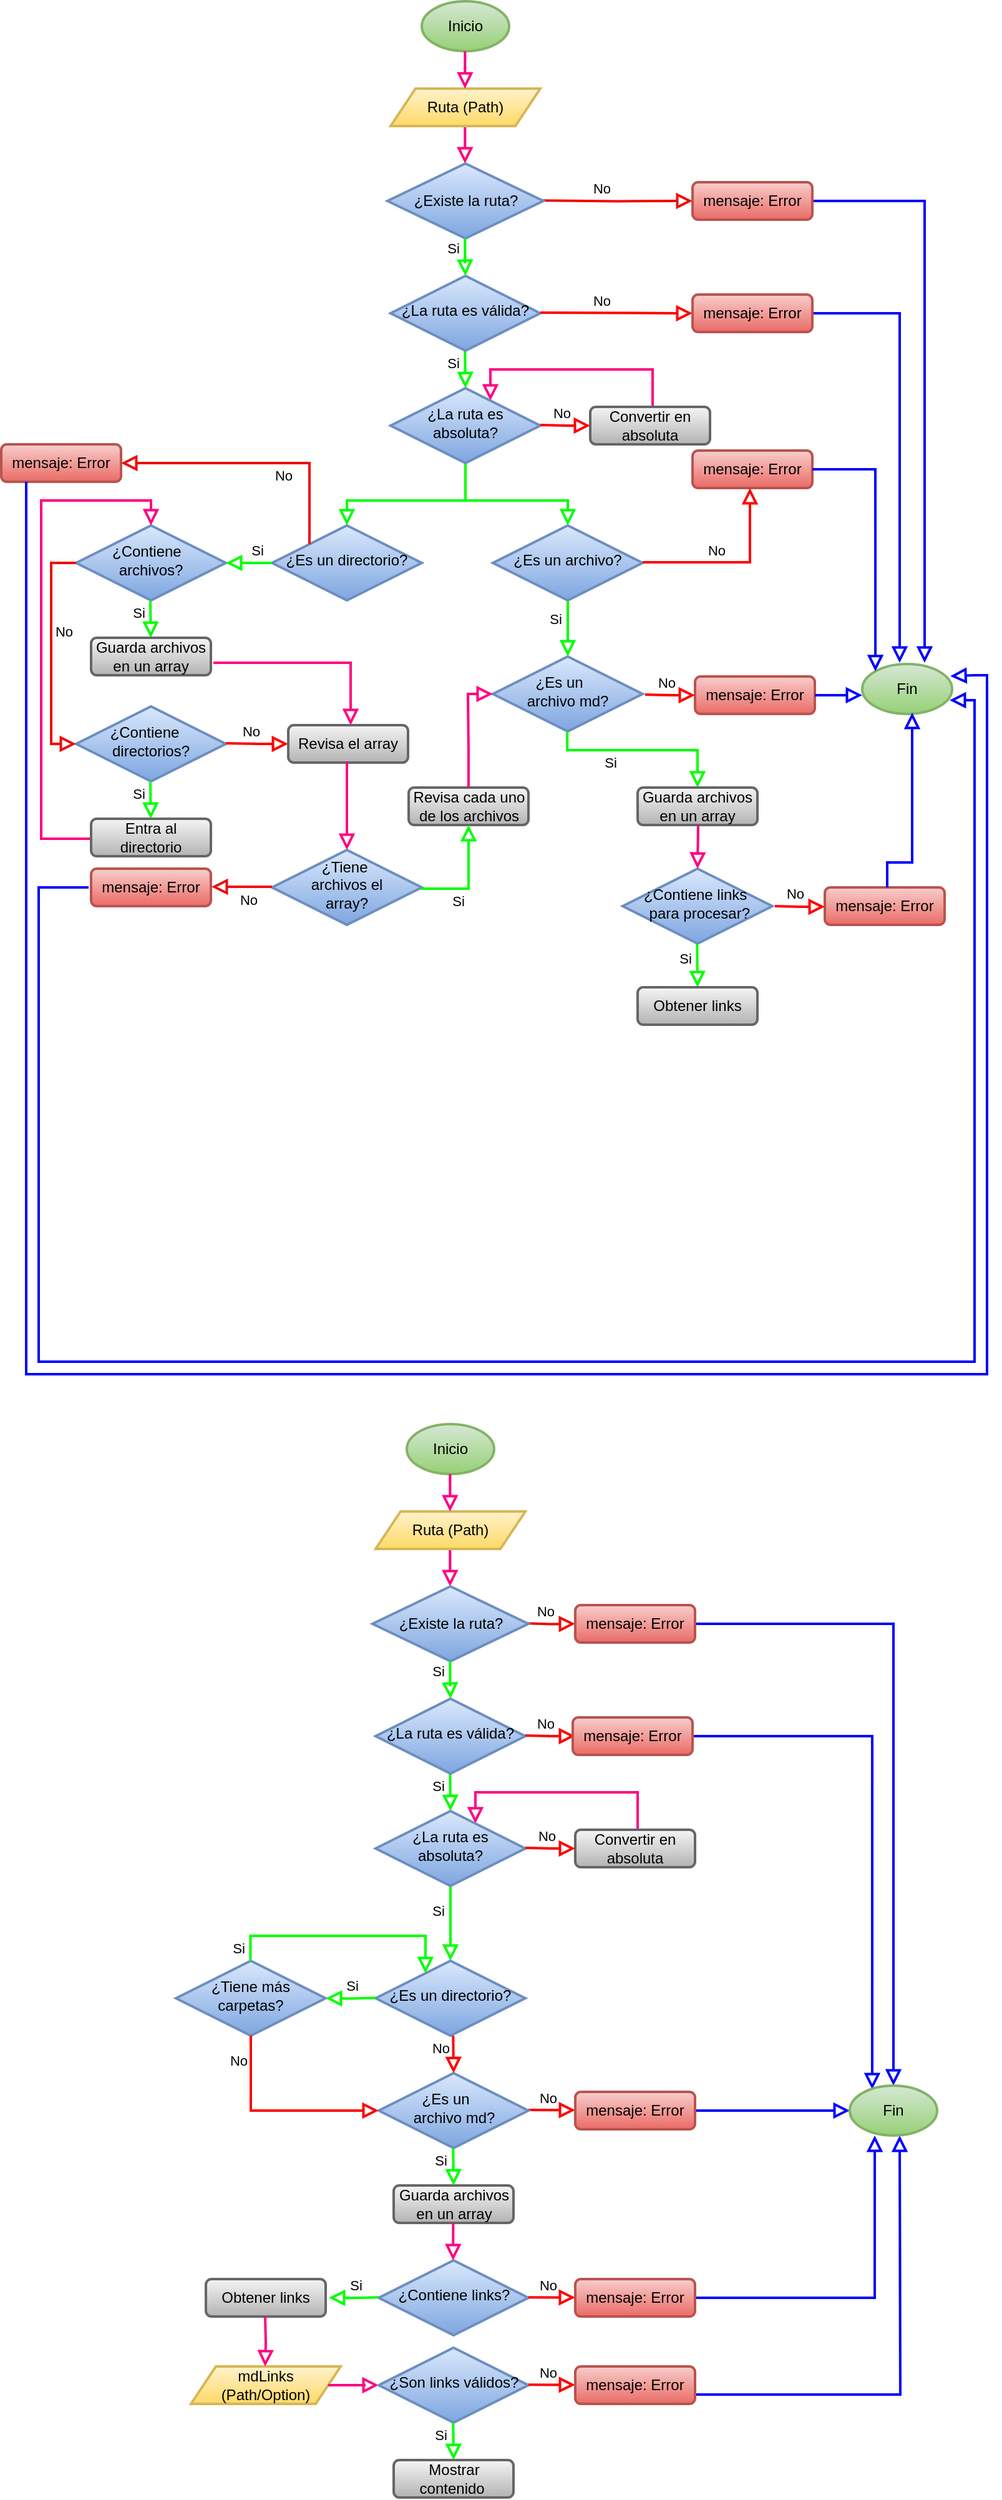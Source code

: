<mxfile version="21.6.2" type="github">
  <diagram id="C5RBs43oDa-KdzZeNtuy" name="Page-1">
    <mxGraphModel dx="1110" dy="1585" grid="1" gridSize="10" guides="1" tooltips="1" connect="1" arrows="1" fold="1" page="1" pageScale="1" pageWidth="827" pageHeight="1169" math="0" shadow="0">
      <root>
        <mxCell id="WIyWlLk6GJQsqaUBKTNV-0" />
        <mxCell id="WIyWlLk6GJQsqaUBKTNV-1" parent="WIyWlLk6GJQsqaUBKTNV-0" />
        <mxCell id="WIyWlLk6GJQsqaUBKTNV-4" value="Si" style="rounded=0;html=1;jettySize=auto;orthogonalLoop=1;fontSize=11;endArrow=block;endFill=0;endSize=8;strokeWidth=2;shadow=0;labelBackgroundColor=none;edgeStyle=orthogonalEdgeStyle;strokeColor=#00FF00;" parent="WIyWlLk6GJQsqaUBKTNV-1" edge="1">
          <mxGeometry x="-0.341" y="-10" relative="1" as="geometry">
            <mxPoint as="offset" />
            <mxPoint x="379.67" y="280" as="sourcePoint" />
            <mxPoint x="380" y="310" as="targetPoint" />
          </mxGeometry>
        </mxCell>
        <mxCell id="WIyWlLk6GJQsqaUBKTNV-5" value="No" style="edgeStyle=orthogonalEdgeStyle;rounded=0;html=1;jettySize=auto;orthogonalLoop=1;fontSize=11;endArrow=block;endFill=0;endSize=8;strokeWidth=2;shadow=0;labelBackgroundColor=none;strokeColor=#ed0c0c;" parent="WIyWlLk6GJQsqaUBKTNV-1" edge="1">
          <mxGeometry x="-0.197" y="10" relative="1" as="geometry">
            <mxPoint as="offset" />
            <mxPoint x="440" y="159.67" as="sourcePoint" />
            <mxPoint x="480" y="160" as="targetPoint" />
            <Array as="points" />
          </mxGeometry>
        </mxCell>
        <mxCell id="WIyWlLk6GJQsqaUBKTNV-6" value="¿La ruta es válida?" style="rhombus;whiteSpace=wrap;html=1;shadow=0;fontFamily=Helvetica;fontSize=12;align=center;strokeWidth=2;spacing=6;spacingTop=-4;fillColor=#dae8fc;gradientColor=#7ea6e0;strokeColor=#6c8ebf;" parent="WIyWlLk6GJQsqaUBKTNV-1" vertex="1">
          <mxGeometry x="320" y="220" width="120" height="60" as="geometry" />
        </mxCell>
        <mxCell id="v5k68ck84gna3GviRtwA-28" style="edgeStyle=orthogonalEdgeStyle;rounded=0;orthogonalLoop=1;jettySize=auto;html=1;exitX=1;exitY=0.5;exitDx=0;exitDy=0;entryX=0.5;entryY=0;entryDx=0;entryDy=0;endArrow=block;endFill=0;endSize=8;strokeColor=#0000FF;strokeWidth=2;" parent="WIyWlLk6GJQsqaUBKTNV-1" source="WIyWlLk6GJQsqaUBKTNV-7" target="v5k68ck84gna3GviRtwA-24" edge="1">
          <mxGeometry relative="1" as="geometry" />
        </mxCell>
        <mxCell id="WIyWlLk6GJQsqaUBKTNV-7" value="mensaje: Error" style="rounded=1;whiteSpace=wrap;html=1;fontSize=12;glass=0;strokeWidth=2;shadow=0;fillColor=#f8cecc;strokeColor=#b85450;gradientColor=#ea6b66;" parent="WIyWlLk6GJQsqaUBKTNV-1" vertex="1">
          <mxGeometry x="480" y="145" width="96" height="30" as="geometry" />
        </mxCell>
        <mxCell id="WIyWlLk6GJQsqaUBKTNV-8" value="Si" style="html=1;jettySize=auto;orthogonalLoop=1;fontSize=11;endArrow=block;endFill=0;endSize=8;strokeWidth=2;shadow=0;labelBackgroundColor=none;edgeStyle=orthogonalEdgeStyle;entryX=0.5;entryY=0;entryDx=0;entryDy=0;strokeColor=#00FF00;rounded=0;" parent="WIyWlLk6GJQsqaUBKTNV-1" source="WIyWlLk6GJQsqaUBKTNV-10" target="NHoTDEPhpRp6VvSiOgFJ-21" edge="1">
          <mxGeometry x="-0.345" y="-10" relative="1" as="geometry">
            <mxPoint as="offset" />
            <mxPoint x="380" y="400" as="targetPoint" />
          </mxGeometry>
        </mxCell>
        <mxCell id="WIyWlLk6GJQsqaUBKTNV-9" value="" style="edgeStyle=orthogonalEdgeStyle;rounded=0;html=1;jettySize=auto;orthogonalLoop=1;fontSize=11;endArrow=block;endFill=0;endSize=8;strokeWidth=2;shadow=0;labelBackgroundColor=none;exitX=0.521;exitY=0;exitDx=0;exitDy=0;exitPerimeter=0;strokeColor=#FF0080;" parent="WIyWlLk6GJQsqaUBKTNV-1" edge="1">
          <mxGeometry x="0.329" y="-20" relative="1" as="geometry">
            <mxPoint as="offset" />
            <mxPoint x="519.996" y="325" as="sourcePoint" />
            <mxPoint x="400" y="320" as="targetPoint" />
            <Array as="points">
              <mxPoint x="530" y="325" />
              <mxPoint x="530" y="295" />
              <mxPoint x="400" y="295" />
            </Array>
          </mxGeometry>
        </mxCell>
        <mxCell id="WIyWlLk6GJQsqaUBKTNV-10" value="¿La ruta es absoluta?" style="rhombus;whiteSpace=wrap;html=1;shadow=0;fontFamily=Helvetica;fontSize=12;align=center;strokeWidth=2;spacing=6;spacingTop=-4;fillColor=#dae8fc;gradientColor=#7ea6e0;strokeColor=#6c8ebf;" parent="WIyWlLk6GJQsqaUBKTNV-1" vertex="1">
          <mxGeometry x="320" y="310" width="120" height="60" as="geometry" />
        </mxCell>
        <object label="Inicio" id="NHoTDEPhpRp6VvSiOgFJ-0">
          <mxCell style="ellipse;whiteSpace=wrap;html=1;fillColor=#d5e8d4;strokeColor=#82b366;gradientColor=#97d077;strokeWidth=2;" parent="WIyWlLk6GJQsqaUBKTNV-1" vertex="1">
            <mxGeometry x="345" width="70" height="40" as="geometry" />
          </mxCell>
        </object>
        <mxCell id="NHoTDEPhpRp6VvSiOgFJ-4" value="" style="rounded=0;html=1;jettySize=auto;orthogonalLoop=1;fontSize=11;endArrow=block;endFill=0;endSize=8;strokeWidth=2;shadow=0;labelBackgroundColor=none;edgeStyle=orthogonalEdgeStyle;strokeColor=#FF0080;" parent="WIyWlLk6GJQsqaUBKTNV-1" edge="1">
          <mxGeometry relative="1" as="geometry">
            <mxPoint x="379.67" y="100" as="sourcePoint" />
            <mxPoint x="379.67" y="130" as="targetPoint" />
          </mxGeometry>
        </mxCell>
        <mxCell id="NHoTDEPhpRp6VvSiOgFJ-5" value="Ruta (Path)" style="shape=parallelogram;perimeter=parallelogramPerimeter;whiteSpace=wrap;html=1;fixedSize=1;fillColor=#fff2cc;gradientColor=#ffd966;strokeColor=#d6b656;strokeWidth=2;" parent="WIyWlLk6GJQsqaUBKTNV-1" vertex="1">
          <mxGeometry x="320" y="70" width="120" height="30" as="geometry" />
        </mxCell>
        <mxCell id="NHoTDEPhpRp6VvSiOgFJ-11" value="¿Existe la ruta?" style="strokeWidth=2;html=1;shape=mxgraph.flowchart.decision;spacing=0;whiteSpace=wrap;fillColor=#dae8fc;gradientColor=#7ea6e0;strokeColor=#6c8ebf;" parent="WIyWlLk6GJQsqaUBKTNV-1" vertex="1">
          <mxGeometry x="317.5" y="130" width="125" height="60" as="geometry" />
        </mxCell>
        <mxCell id="NHoTDEPhpRp6VvSiOgFJ-13" value="" style="rounded=0;html=1;jettySize=auto;orthogonalLoop=1;fontSize=11;endArrow=block;endFill=0;endSize=8;strokeWidth=2;shadow=0;labelBackgroundColor=none;edgeStyle=orthogonalEdgeStyle;strokeColor=#FF0080;" parent="WIyWlLk6GJQsqaUBKTNV-1" edge="1">
          <mxGeometry relative="1" as="geometry">
            <mxPoint x="379.67" y="40" as="sourcePoint" />
            <mxPoint x="379.67" y="70" as="targetPoint" />
          </mxGeometry>
        </mxCell>
        <mxCell id="NHoTDEPhpRp6VvSiOgFJ-15" value="Si" style="edgeStyle=orthogonalEdgeStyle;rounded=0;html=1;jettySize=auto;orthogonalLoop=1;fontSize=11;endArrow=block;endFill=0;endSize=8;strokeWidth=2;shadow=0;labelBackgroundColor=none;strokeColor=#00FF00;" parent="WIyWlLk6GJQsqaUBKTNV-1" edge="1">
          <mxGeometry x="-0.501" y="-10" relative="1" as="geometry">
            <mxPoint as="offset" />
            <mxPoint x="379.67" y="190" as="sourcePoint" />
            <mxPoint x="380" y="220" as="targetPoint" />
            <Array as="points">
              <mxPoint x="380" y="210" />
              <mxPoint x="380" y="210" />
            </Array>
          </mxGeometry>
        </mxCell>
        <mxCell id="NHoTDEPhpRp6VvSiOgFJ-16" value="No" style="edgeStyle=orthogonalEdgeStyle;rounded=0;html=1;jettySize=auto;orthogonalLoop=1;fontSize=11;endArrow=block;endFill=0;endSize=8;strokeWidth=2;shadow=0;labelBackgroundColor=none;strokeColor=#FF0000;" parent="WIyWlLk6GJQsqaUBKTNV-1" edge="1">
          <mxGeometry x="-0.197" y="10" relative="1" as="geometry">
            <mxPoint as="offset" />
            <mxPoint x="440" y="249.49" as="sourcePoint" />
            <mxPoint x="480" y="249.92" as="targetPoint" />
            <Array as="points" />
          </mxGeometry>
        </mxCell>
        <mxCell id="NHoTDEPhpRp6VvSiOgFJ-17" value="Convertir en absoluta" style="rounded=1;whiteSpace=wrap;html=1;fontSize=12;glass=0;strokeWidth=2;shadow=0;fillColor=#f5f5f5;gradientColor=#b3b3b3;strokeColor=#666666;" parent="WIyWlLk6GJQsqaUBKTNV-1" vertex="1">
          <mxGeometry x="480" y="325" width="96" height="30" as="geometry" />
        </mxCell>
        <mxCell id="v5k68ck84gna3GviRtwA-29" style="edgeStyle=orthogonalEdgeStyle;rounded=0;orthogonalLoop=1;jettySize=auto;html=1;exitX=1;exitY=0.5;exitDx=0;exitDy=0;entryX=0.257;entryY=0.075;entryDx=0;entryDy=0;entryPerimeter=0;endArrow=block;endFill=0;endSize=8;strokeColor=#0000FF;strokeWidth=2;" parent="WIyWlLk6GJQsqaUBKTNV-1" source="NHoTDEPhpRp6VvSiOgFJ-19" target="v5k68ck84gna3GviRtwA-24" edge="1">
          <mxGeometry relative="1" as="geometry" />
        </mxCell>
        <mxCell id="NHoTDEPhpRp6VvSiOgFJ-19" value="mensaje: Error" style="rounded=1;whiteSpace=wrap;html=1;fontSize=12;glass=0;strokeWidth=2;shadow=0;fillColor=#f8cecc;strokeColor=#b85450;gradientColor=#ea6b66;" parent="WIyWlLk6GJQsqaUBKTNV-1" vertex="1">
          <mxGeometry x="478" y="235" width="96" height="30" as="geometry" />
        </mxCell>
        <mxCell id="NHoTDEPhpRp6VvSiOgFJ-20" value="No" style="edgeStyle=orthogonalEdgeStyle;rounded=0;html=1;jettySize=auto;orthogonalLoop=1;fontSize=11;endArrow=block;endFill=0;endSize=8;strokeWidth=2;shadow=0;labelBackgroundColor=none;strokeColor=#FF0000;" parent="WIyWlLk6GJQsqaUBKTNV-1" edge="1">
          <mxGeometry x="-0.197" y="10" relative="1" as="geometry">
            <mxPoint as="offset" />
            <mxPoint x="440" y="339.54" as="sourcePoint" />
            <mxPoint x="480" y="339.97" as="targetPoint" />
            <Array as="points" />
          </mxGeometry>
        </mxCell>
        <mxCell id="NHoTDEPhpRp6VvSiOgFJ-21" value="¿Es un directorio?" style="rhombus;whiteSpace=wrap;html=1;shadow=0;fontFamily=Helvetica;fontSize=12;align=center;strokeWidth=2;spacing=6;spacingTop=-4;fillColor=#dae8fc;gradientColor=#7ea6e0;strokeColor=#6c8ebf;" parent="WIyWlLk6GJQsqaUBKTNV-1" vertex="1">
          <mxGeometry x="320" y="430" width="120" height="60" as="geometry" />
        </mxCell>
        <mxCell id="NHoTDEPhpRp6VvSiOgFJ-22" value="No" style="edgeStyle=orthogonalEdgeStyle;rounded=0;html=1;jettySize=auto;orthogonalLoop=1;fontSize=11;endArrow=block;endFill=0;endSize=8;strokeWidth=2;shadow=0;labelBackgroundColor=none;entryX=0;entryY=0.5;entryDx=0;entryDy=0;strokeColor=#FF0000;" parent="WIyWlLk6GJQsqaUBKTNV-1" target="NHoTDEPhpRp6VvSiOgFJ-36" edge="1">
          <mxGeometry x="-0.197" y="10" relative="1" as="geometry">
            <mxPoint as="offset" />
            <mxPoint x="442.5" y="549.55" as="sourcePoint" />
            <mxPoint x="482.5" y="549.98" as="targetPoint" />
            <Array as="points" />
          </mxGeometry>
        </mxCell>
        <mxCell id="NHoTDEPhpRp6VvSiOgFJ-23" value="Si" style="edgeStyle=orthogonalEdgeStyle;rounded=0;html=1;jettySize=auto;orthogonalLoop=1;fontSize=11;endArrow=block;endFill=0;endSize=8;strokeWidth=2;shadow=0;labelBackgroundColor=none;entryX=1;entryY=0.5;entryDx=0;entryDy=0;strokeColor=#00FF00;" parent="WIyWlLk6GJQsqaUBKTNV-1" target="NHoTDEPhpRp6VvSiOgFJ-25" edge="1">
          <mxGeometry x="-0.079" y="-10" relative="1" as="geometry">
            <mxPoint as="offset" />
            <mxPoint x="320" y="459.67" as="sourcePoint" />
            <mxPoint x="282.5" y="460.17" as="targetPoint" />
            <Array as="points" />
          </mxGeometry>
        </mxCell>
        <mxCell id="NHoTDEPhpRp6VvSiOgFJ-24" value="&amp;nbsp; &amp;nbsp; &amp;nbsp;¿Es un&amp;nbsp; &amp;nbsp; &amp;nbsp; &amp;nbsp; &amp;nbsp; archivo md?" style="rhombus;whiteSpace=wrap;html=1;shadow=0;fontFamily=Helvetica;fontSize=12;align=center;strokeWidth=2;spacing=6;spacingTop=-4;fillColor=#dae8fc;gradientColor=#7ea6e0;strokeColor=#6c8ebf;" parent="WIyWlLk6GJQsqaUBKTNV-1" vertex="1">
          <mxGeometry x="322.5" y="520" width="120" height="60" as="geometry" />
        </mxCell>
        <mxCell id="NHoTDEPhpRp6VvSiOgFJ-25" value="&lt;div style=&quot;line-height: 120%;&quot;&gt;&lt;span style=&quot;background-color: initial;&quot;&gt;¿Tiene más carpetas?&lt;/span&gt;&lt;/div&gt;" style="rhombus;whiteSpace=wrap;html=1;shadow=0;fontFamily=Helvetica;fontSize=12;align=center;strokeWidth=2;spacing=6;spacingTop=-4;fillColor=#dae8fc;gradientColor=#7ea6e0;strokeColor=#6c8ebf;" parent="WIyWlLk6GJQsqaUBKTNV-1" vertex="1">
          <mxGeometry x="160" y="430" width="120" height="60" as="geometry" />
        </mxCell>
        <mxCell id="NHoTDEPhpRp6VvSiOgFJ-26" value="Guarda archivos en un array" style="rounded=1;whiteSpace=wrap;html=1;fontSize=12;glass=0;strokeWidth=2;shadow=0;fillColor=#f5f5f5;gradientColor=#b3b3b3;strokeColor=#666666;" parent="WIyWlLk6GJQsqaUBKTNV-1" vertex="1">
          <mxGeometry x="334.5" y="610" width="96" height="30" as="geometry" />
        </mxCell>
        <mxCell id="v5k68ck84gna3GviRtwA-25" style="edgeStyle=orthogonalEdgeStyle;rounded=0;orthogonalLoop=1;jettySize=auto;html=1;exitX=1;exitY=0.5;exitDx=0;exitDy=0;endArrow=block;endFill=0;strokeWidth=2;endSize=8;strokeColor=#0000FF;" parent="WIyWlLk6GJQsqaUBKTNV-1" source="NHoTDEPhpRp6VvSiOgFJ-36" target="v5k68ck84gna3GviRtwA-24" edge="1">
          <mxGeometry relative="1" as="geometry" />
        </mxCell>
        <mxCell id="NHoTDEPhpRp6VvSiOgFJ-36" value="mensaje: Error" style="rounded=1;whiteSpace=wrap;html=1;fontSize=12;glass=0;strokeWidth=2;shadow=0;fillColor=#f8cecc;strokeColor=#b85450;gradientColor=#ea6b66;" parent="WIyWlLk6GJQsqaUBKTNV-1" vertex="1">
          <mxGeometry x="480" y="535" width="96" height="30" as="geometry" />
        </mxCell>
        <mxCell id="NHoTDEPhpRp6VvSiOgFJ-38" value="Si" style="rounded=0;html=1;jettySize=auto;orthogonalLoop=1;fontSize=11;endArrow=block;endFill=0;endSize=8;strokeWidth=2;shadow=0;labelBackgroundColor=none;edgeStyle=orthogonalEdgeStyle;entryX=0.333;entryY=0.167;entryDx=0;entryDy=0;entryPerimeter=0;strokeColor=#00FF00;" parent="WIyWlLk6GJQsqaUBKTNV-1" target="NHoTDEPhpRp6VvSiOgFJ-21" edge="1">
          <mxGeometry x="-0.895" y="10" relative="1" as="geometry">
            <mxPoint as="offset" />
            <mxPoint x="219.67" y="430" as="sourcePoint" />
            <mxPoint x="219.67" y="410" as="targetPoint" />
            <Array as="points">
              <mxPoint x="220" y="410" />
              <mxPoint x="360" y="410" />
            </Array>
          </mxGeometry>
        </mxCell>
        <mxCell id="v5k68ck84gna3GviRtwA-0" value="No" style="rounded=0;html=1;jettySize=auto;orthogonalLoop=1;fontSize=11;endArrow=block;endFill=0;endSize=8;strokeWidth=2;shadow=0;labelBackgroundColor=none;edgeStyle=orthogonalEdgeStyle;strokeColor=#FF0000;" parent="WIyWlLk6GJQsqaUBKTNV-1" edge="1">
          <mxGeometry x="-0.341" y="-10" relative="1" as="geometry">
            <mxPoint as="offset" />
            <mxPoint x="382.17" y="490" as="sourcePoint" />
            <mxPoint x="382.5" y="520" as="targetPoint" />
          </mxGeometry>
        </mxCell>
        <mxCell id="v5k68ck84gna3GviRtwA-1" value="No" style="edgeStyle=orthogonalEdgeStyle;rounded=0;html=1;jettySize=auto;orthogonalLoop=1;fontSize=11;endArrow=block;endFill=0;endSize=8;strokeWidth=2;shadow=0;labelBackgroundColor=none;entryX=0;entryY=0.5;entryDx=0;entryDy=0;exitX=0.5;exitY=1;exitDx=0;exitDy=0;strokeColor=#FF0000;" parent="WIyWlLk6GJQsqaUBKTNV-1" source="NHoTDEPhpRp6VvSiOgFJ-25" target="NHoTDEPhpRp6VvSiOgFJ-24" edge="1">
          <mxGeometry x="-0.754" y="-10" relative="1" as="geometry">
            <mxPoint as="offset" />
            <mxPoint x="257.5" y="530" as="sourcePoint" />
            <mxPoint x="297.5" y="530.43" as="targetPoint" />
            <Array as="points" />
          </mxGeometry>
        </mxCell>
        <mxCell id="v5k68ck84gna3GviRtwA-2" value="Si" style="rounded=0;html=1;jettySize=auto;orthogonalLoop=1;fontSize=11;endArrow=block;endFill=0;endSize=8;strokeWidth=2;shadow=0;labelBackgroundColor=none;edgeStyle=orthogonalEdgeStyle;strokeColor=#00FF00;" parent="WIyWlLk6GJQsqaUBKTNV-1" edge="1">
          <mxGeometry x="-0.341" y="-10" relative="1" as="geometry">
            <mxPoint as="offset" />
            <mxPoint x="382.17" y="580" as="sourcePoint" />
            <mxPoint x="382.5" y="610" as="targetPoint" />
          </mxGeometry>
        </mxCell>
        <mxCell id="v5k68ck84gna3GviRtwA-4" value="¿Contiene links?" style="rhombus;whiteSpace=wrap;html=1;shadow=0;fontFamily=Helvetica;fontSize=12;align=center;strokeWidth=2;spacing=6;spacingTop=-4;fillColor=#dae8fc;gradientColor=#7ea6e0;strokeColor=#6c8ebf;" parent="WIyWlLk6GJQsqaUBKTNV-1" vertex="1">
          <mxGeometry x="322.5" y="670" width="120" height="60" as="geometry" />
        </mxCell>
        <mxCell id="v5k68ck84gna3GviRtwA-7" value="" style="rounded=0;html=1;jettySize=auto;orthogonalLoop=1;fontSize=11;endArrow=block;endFill=0;endSize=8;strokeWidth=2;shadow=0;labelBackgroundColor=none;edgeStyle=orthogonalEdgeStyle;strokeColor=#FF0080;" parent="WIyWlLk6GJQsqaUBKTNV-1" edge="1">
          <mxGeometry relative="1" as="geometry">
            <mxPoint x="382.17" y="640" as="sourcePoint" />
            <mxPoint x="382.17" y="670" as="targetPoint" />
          </mxGeometry>
        </mxCell>
        <mxCell id="v5k68ck84gna3GviRtwA-26" style="edgeStyle=orthogonalEdgeStyle;rounded=0;orthogonalLoop=1;jettySize=auto;html=1;exitX=1;exitY=0.5;exitDx=0;exitDy=0;entryX=0.286;entryY=1;entryDx=0;entryDy=0;entryPerimeter=0;endArrow=block;endFill=0;endSize=8;strokeColor=#0000FF;strokeWidth=2;" parent="WIyWlLk6GJQsqaUBKTNV-1" source="v5k68ck84gna3GviRtwA-10" target="v5k68ck84gna3GviRtwA-24" edge="1">
          <mxGeometry relative="1" as="geometry" />
        </mxCell>
        <mxCell id="v5k68ck84gna3GviRtwA-10" value="mensaje: Error" style="rounded=1;whiteSpace=wrap;html=1;fontSize=12;glass=0;strokeWidth=2;shadow=0;fillColor=#f8cecc;strokeColor=#b85450;gradientColor=#ea6b66;" parent="WIyWlLk6GJQsqaUBKTNV-1" vertex="1">
          <mxGeometry x="480" y="685" width="96" height="30" as="geometry" />
        </mxCell>
        <mxCell id="v5k68ck84gna3GviRtwA-12" value="No" style="edgeStyle=orthogonalEdgeStyle;rounded=0;html=1;jettySize=auto;orthogonalLoop=1;fontSize=11;endArrow=block;endFill=0;endSize=8;strokeWidth=2;shadow=0;labelBackgroundColor=none;entryX=0;entryY=0.5;entryDx=0;entryDy=0;strokeColor=#FF0000;" parent="WIyWlLk6GJQsqaUBKTNV-1" edge="1">
          <mxGeometry x="-0.197" y="10" relative="1" as="geometry">
            <mxPoint as="offset" />
            <mxPoint x="442.5" y="699.68" as="sourcePoint" />
            <mxPoint x="480" y="700.13" as="targetPoint" />
            <Array as="points" />
          </mxGeometry>
        </mxCell>
        <mxCell id="v5k68ck84gna3GviRtwA-13" value="Si" style="edgeStyle=orthogonalEdgeStyle;rounded=0;html=1;jettySize=auto;orthogonalLoop=1;fontSize=11;endArrow=block;endFill=0;endSize=8;strokeWidth=2;shadow=0;labelBackgroundColor=none;entryX=1;entryY=0.5;entryDx=0;entryDy=0;strokeColor=#00FF00;" parent="WIyWlLk6GJQsqaUBKTNV-1" edge="1">
          <mxGeometry x="-0.079" y="-10" relative="1" as="geometry">
            <mxPoint as="offset" />
            <mxPoint x="322.5" y="699.57" as="sourcePoint" />
            <mxPoint x="282.5" y="699.9" as="targetPoint" />
            <Array as="points" />
          </mxGeometry>
        </mxCell>
        <mxCell id="v5k68ck84gna3GviRtwA-14" value="Obtener links" style="rounded=1;whiteSpace=wrap;html=1;fontSize=12;glass=0;strokeWidth=2;shadow=0;fillColor=#f5f5f5;gradientColor=#b3b3b3;strokeColor=#666666;" parent="WIyWlLk6GJQsqaUBKTNV-1" vertex="1">
          <mxGeometry x="184" y="685" width="96" height="30" as="geometry" />
        </mxCell>
        <mxCell id="v5k68ck84gna3GviRtwA-15" value="mdLinks (Path/Option)" style="shape=parallelogram;perimeter=parallelogramPerimeter;whiteSpace=wrap;html=1;fixedSize=1;fillColor=#fff2cc;gradientColor=#ffd966;strokeColor=#d6b656;strokeWidth=2;" parent="WIyWlLk6GJQsqaUBKTNV-1" vertex="1">
          <mxGeometry x="172" y="755" width="120" height="30" as="geometry" />
        </mxCell>
        <mxCell id="v5k68ck84gna3GviRtwA-16" value="" style="rounded=0;html=1;jettySize=auto;orthogonalLoop=1;fontSize=11;endArrow=block;endFill=0;endSize=8;strokeWidth=2;shadow=0;labelBackgroundColor=none;edgeStyle=orthogonalEdgeStyle;entryX=0.496;entryY=0;entryDx=0;entryDy=0;entryPerimeter=0;strokeColor=#FF0080;" parent="WIyWlLk6GJQsqaUBKTNV-1" target="v5k68ck84gna3GviRtwA-15" edge="1">
          <mxGeometry relative="1" as="geometry">
            <mxPoint x="231.5" y="715" as="sourcePoint" />
            <mxPoint x="231.5" y="745" as="targetPoint" />
          </mxGeometry>
        </mxCell>
        <mxCell id="v5k68ck84gna3GviRtwA-17" value="" style="rounded=0;html=1;jettySize=auto;orthogonalLoop=1;fontSize=11;endArrow=block;endFill=0;endSize=8;strokeWidth=2;shadow=0;labelBackgroundColor=none;edgeStyle=orthogonalEdgeStyle;entryX=0;entryY=0.5;entryDx=0;entryDy=0;strokeColor=#FF0080;" parent="WIyWlLk6GJQsqaUBKTNV-1" source="v5k68ck84gna3GviRtwA-15" target="v5k68ck84gna3GviRtwA-18" edge="1">
          <mxGeometry relative="1" as="geometry">
            <mxPoint x="317.5" y="760" as="sourcePoint" />
            <mxPoint x="318" y="795" as="targetPoint" />
          </mxGeometry>
        </mxCell>
        <mxCell id="v5k68ck84gna3GviRtwA-18" value="¿Son links válidos?" style="rhombus;whiteSpace=wrap;html=1;shadow=0;fontFamily=Helvetica;fontSize=12;align=center;strokeWidth=2;spacing=6;spacingTop=-4;fillColor=#dae8fc;gradientColor=#7ea6e0;strokeColor=#6c8ebf;" parent="WIyWlLk6GJQsqaUBKTNV-1" vertex="1">
          <mxGeometry x="322.5" y="740" width="120" height="60" as="geometry" />
        </mxCell>
        <mxCell id="v5k68ck84gna3GviRtwA-19" value="No" style="edgeStyle=orthogonalEdgeStyle;rounded=0;html=1;jettySize=auto;orthogonalLoop=1;fontSize=11;endArrow=block;endFill=0;endSize=8;strokeWidth=2;shadow=0;labelBackgroundColor=none;entryX=0;entryY=0.5;entryDx=0;entryDy=0;strokeColor=#FF0000;" parent="WIyWlLk6GJQsqaUBKTNV-1" edge="1">
          <mxGeometry x="-0.197" y="10" relative="1" as="geometry">
            <mxPoint as="offset" />
            <mxPoint x="442.5" y="769.67" as="sourcePoint" />
            <mxPoint x="480" y="770.12" as="targetPoint" />
            <Array as="points" />
          </mxGeometry>
        </mxCell>
        <mxCell id="v5k68ck84gna3GviRtwA-27" style="edgeStyle=orthogonalEdgeStyle;rounded=0;orthogonalLoop=1;jettySize=auto;html=1;exitX=1;exitY=0.75;exitDx=0;exitDy=0;endArrow=block;endFill=0;endSize=8;strokeColor=#0000FF;strokeWidth=2;" parent="WIyWlLk6GJQsqaUBKTNV-1" source="v5k68ck84gna3GviRtwA-20" edge="1">
          <mxGeometry relative="1" as="geometry">
            <mxPoint x="740" y="570" as="targetPoint" />
          </mxGeometry>
        </mxCell>
        <mxCell id="v5k68ck84gna3GviRtwA-20" value="mensaje: Error" style="rounded=1;whiteSpace=wrap;html=1;fontSize=12;glass=0;strokeWidth=2;shadow=0;fillColor=#f8cecc;strokeColor=#b85450;gradientColor=#ea6b66;" parent="WIyWlLk6GJQsqaUBKTNV-1" vertex="1">
          <mxGeometry x="480" y="755" width="96" height="30" as="geometry" />
        </mxCell>
        <mxCell id="v5k68ck84gna3GviRtwA-21" value="Si" style="rounded=0;html=1;jettySize=auto;orthogonalLoop=1;fontSize=11;endArrow=block;endFill=0;endSize=8;strokeWidth=2;shadow=0;labelBackgroundColor=none;edgeStyle=orthogonalEdgeStyle;strokeColor=#00FF00;" parent="WIyWlLk6GJQsqaUBKTNV-1" edge="1">
          <mxGeometry x="-0.341" y="-10" relative="1" as="geometry">
            <mxPoint as="offset" />
            <mxPoint x="382.17" y="800" as="sourcePoint" />
            <mxPoint x="382.5" y="830" as="targetPoint" />
          </mxGeometry>
        </mxCell>
        <mxCell id="v5k68ck84gna3GviRtwA-22" value="Mostrar contenido&amp;nbsp;" style="rounded=1;whiteSpace=wrap;html=1;fontSize=12;glass=0;strokeWidth=2;shadow=0;fillColor=#f5f5f5;gradientColor=#b3b3b3;strokeColor=#666666;" parent="WIyWlLk6GJQsqaUBKTNV-1" vertex="1">
          <mxGeometry x="334.5" y="830" width="96" height="30" as="geometry" />
        </mxCell>
        <object label="Fin" id="v5k68ck84gna3GviRtwA-24">
          <mxCell style="ellipse;whiteSpace=wrap;html=1;fillColor=#d5e8d4;strokeColor=#82b366;gradientColor=#97d077;strokeWidth=2;" parent="WIyWlLk6GJQsqaUBKTNV-1" vertex="1">
            <mxGeometry x="700" y="530" width="70" height="40" as="geometry" />
          </mxCell>
        </object>
        <mxCell id="z3ujY_tSIcdoNhCUxw0q-47" value="Si" style="rounded=0;html=1;jettySize=auto;orthogonalLoop=1;fontSize=11;endArrow=block;endFill=0;endSize=8;strokeWidth=2;shadow=0;labelBackgroundColor=none;edgeStyle=orthogonalEdgeStyle;strokeColor=#00FF00;" edge="1" parent="WIyWlLk6GJQsqaUBKTNV-1">
          <mxGeometry x="-0.341" y="-10" relative="1" as="geometry">
            <mxPoint as="offset" />
            <mxPoint x="391.67" y="-860" as="sourcePoint" />
            <mxPoint x="392" y="-830" as="targetPoint" />
          </mxGeometry>
        </mxCell>
        <mxCell id="z3ujY_tSIcdoNhCUxw0q-48" value="No" style="edgeStyle=orthogonalEdgeStyle;rounded=0;html=1;jettySize=auto;orthogonalLoop=1;fontSize=11;endArrow=block;endFill=0;endSize=8;strokeWidth=2;shadow=0;labelBackgroundColor=none;strokeColor=#ed0c0c;entryX=0;entryY=0.5;entryDx=0;entryDy=0;" edge="1" parent="WIyWlLk6GJQsqaUBKTNV-1" target="z3ujY_tSIcdoNhCUxw0q-51">
          <mxGeometry x="-0.197" y="10" relative="1" as="geometry">
            <mxPoint as="offset" />
            <mxPoint x="452" y="-980.33" as="sourcePoint" />
            <mxPoint x="492" y="-980" as="targetPoint" />
            <Array as="points" />
          </mxGeometry>
        </mxCell>
        <mxCell id="z3ujY_tSIcdoNhCUxw0q-49" value="¿La ruta es válida?" style="rhombus;whiteSpace=wrap;html=1;shadow=0;fontFamily=Helvetica;fontSize=12;align=center;strokeWidth=2;spacing=6;spacingTop=-4;fillColor=#dae8fc;gradientColor=#7ea6e0;strokeColor=#6c8ebf;" vertex="1" parent="WIyWlLk6GJQsqaUBKTNV-1">
          <mxGeometry x="332" y="-920" width="120" height="60" as="geometry" />
        </mxCell>
        <mxCell id="z3ujY_tSIcdoNhCUxw0q-50" style="edgeStyle=orthogonalEdgeStyle;rounded=0;orthogonalLoop=1;jettySize=auto;html=1;exitX=1;exitY=0.5;exitDx=0;exitDy=0;endArrow=block;endFill=0;endSize=8;strokeColor=#0000FF;strokeWidth=2;" edge="1" parent="WIyWlLk6GJQsqaUBKTNV-1" source="z3ujY_tSIcdoNhCUxw0q-51">
          <mxGeometry relative="1" as="geometry">
            <mxPoint x="760" y="-610" as="targetPoint" />
            <Array as="points">
              <mxPoint x="760" y="-980" />
            </Array>
          </mxGeometry>
        </mxCell>
        <mxCell id="z3ujY_tSIcdoNhCUxw0q-51" value="mensaje: Error" style="rounded=1;whiteSpace=wrap;html=1;fontSize=12;glass=0;strokeWidth=2;shadow=0;fillColor=#f8cecc;strokeColor=#b85450;gradientColor=#ea6b66;" vertex="1" parent="WIyWlLk6GJQsqaUBKTNV-1">
          <mxGeometry x="574" y="-995" width="96" height="30" as="geometry" />
        </mxCell>
        <mxCell id="z3ujY_tSIcdoNhCUxw0q-53" value="" style="edgeStyle=orthogonalEdgeStyle;rounded=0;html=1;jettySize=auto;orthogonalLoop=1;fontSize=11;endArrow=block;endFill=0;endSize=8;strokeWidth=2;shadow=0;labelBackgroundColor=none;exitX=0.521;exitY=0;exitDx=0;exitDy=0;exitPerimeter=0;strokeColor=#FF0080;" edge="1" parent="WIyWlLk6GJQsqaUBKTNV-1">
          <mxGeometry x="0.329" y="-20" relative="1" as="geometry">
            <mxPoint as="offset" />
            <mxPoint x="531.996" y="-815" as="sourcePoint" />
            <mxPoint x="412" y="-820" as="targetPoint" />
            <Array as="points">
              <mxPoint x="542" y="-815" />
              <mxPoint x="542" y="-845" />
              <mxPoint x="412" y="-845" />
            </Array>
          </mxGeometry>
        </mxCell>
        <mxCell id="z3ujY_tSIcdoNhCUxw0q-95" style="edgeStyle=orthogonalEdgeStyle;rounded=0;orthogonalLoop=1;jettySize=auto;html=1;exitX=0.5;exitY=0;exitDx=0;exitDy=0;entryX=0.5;entryY=0;entryDx=0;entryDy=0;endArrow=block;endFill=0;strokeColor=#00FF00;strokeWidth=2;endSize=8;startArrow=block;startFill=0;targetPerimeterSpacing=6;sourcePerimeterSpacing=6;jumpSize=6;startSize=8;" edge="1" parent="WIyWlLk6GJQsqaUBKTNV-1" source="z3ujY_tSIcdoNhCUxw0q-70" target="z3ujY_tSIcdoNhCUxw0q-66">
          <mxGeometry relative="1" as="geometry">
            <mxPoint x="300" y="-745" as="sourcePoint" />
          </mxGeometry>
        </mxCell>
        <mxCell id="z3ujY_tSIcdoNhCUxw0q-96" style="edgeStyle=orthogonalEdgeStyle;rounded=0;orthogonalLoop=1;jettySize=auto;html=1;exitX=0.5;exitY=1;exitDx=0;exitDy=0;endArrow=none;endFill=0;strokeColor=#00FF00;strokeWidth=2;endSize=8;" edge="1" parent="WIyWlLk6GJQsqaUBKTNV-1" source="z3ujY_tSIcdoNhCUxw0q-54">
          <mxGeometry relative="1" as="geometry">
            <mxPoint x="392" y="-740" as="targetPoint" />
          </mxGeometry>
        </mxCell>
        <mxCell id="z3ujY_tSIcdoNhCUxw0q-54" value="¿La ruta es absoluta?" style="rhombus;whiteSpace=wrap;html=1;shadow=0;fontFamily=Helvetica;fontSize=12;align=center;strokeWidth=2;spacing=6;spacingTop=-4;fillColor=#dae8fc;gradientColor=#7ea6e0;strokeColor=#6c8ebf;" vertex="1" parent="WIyWlLk6GJQsqaUBKTNV-1">
          <mxGeometry x="332" y="-830" width="120" height="60" as="geometry" />
        </mxCell>
        <object label="Inicio" id="z3ujY_tSIcdoNhCUxw0q-55">
          <mxCell style="ellipse;whiteSpace=wrap;html=1;fillColor=#d5e8d4;strokeColor=#82b366;gradientColor=#97d077;strokeWidth=2;" vertex="1" parent="WIyWlLk6GJQsqaUBKTNV-1">
            <mxGeometry x="357" y="-1140" width="70" height="40" as="geometry" />
          </mxCell>
        </object>
        <mxCell id="z3ujY_tSIcdoNhCUxw0q-56" value="" style="rounded=0;html=1;jettySize=auto;orthogonalLoop=1;fontSize=11;endArrow=block;endFill=0;endSize=8;strokeWidth=2;shadow=0;labelBackgroundColor=none;edgeStyle=orthogonalEdgeStyle;strokeColor=#FF0080;" edge="1" parent="WIyWlLk6GJQsqaUBKTNV-1">
          <mxGeometry relative="1" as="geometry">
            <mxPoint x="391.67" y="-1040" as="sourcePoint" />
            <mxPoint x="391.67" y="-1010" as="targetPoint" />
          </mxGeometry>
        </mxCell>
        <mxCell id="z3ujY_tSIcdoNhCUxw0q-57" value="Ruta (Path)" style="shape=parallelogram;perimeter=parallelogramPerimeter;whiteSpace=wrap;html=1;fixedSize=1;fillColor=#fff2cc;gradientColor=#ffd966;strokeColor=#d6b656;strokeWidth=2;" vertex="1" parent="WIyWlLk6GJQsqaUBKTNV-1">
          <mxGeometry x="332" y="-1070" width="120" height="30" as="geometry" />
        </mxCell>
        <mxCell id="z3ujY_tSIcdoNhCUxw0q-58" value="¿Existe la ruta?" style="strokeWidth=2;html=1;shape=mxgraph.flowchart.decision;spacing=0;whiteSpace=wrap;fillColor=#dae8fc;gradientColor=#7ea6e0;strokeColor=#6c8ebf;" vertex="1" parent="WIyWlLk6GJQsqaUBKTNV-1">
          <mxGeometry x="329.5" y="-1010" width="125" height="60" as="geometry" />
        </mxCell>
        <mxCell id="z3ujY_tSIcdoNhCUxw0q-59" value="" style="rounded=0;html=1;jettySize=auto;orthogonalLoop=1;fontSize=11;endArrow=block;endFill=0;endSize=8;strokeWidth=2;shadow=0;labelBackgroundColor=none;edgeStyle=orthogonalEdgeStyle;strokeColor=#FF0080;" edge="1" parent="WIyWlLk6GJQsqaUBKTNV-1">
          <mxGeometry relative="1" as="geometry">
            <mxPoint x="391.67" y="-1100" as="sourcePoint" />
            <mxPoint x="391.67" y="-1070" as="targetPoint" />
          </mxGeometry>
        </mxCell>
        <mxCell id="z3ujY_tSIcdoNhCUxw0q-60" value="Si" style="edgeStyle=orthogonalEdgeStyle;rounded=0;html=1;jettySize=auto;orthogonalLoop=1;fontSize=11;endArrow=block;endFill=0;endSize=8;strokeWidth=2;shadow=0;labelBackgroundColor=none;strokeColor=#00FF00;" edge="1" parent="WIyWlLk6GJQsqaUBKTNV-1">
          <mxGeometry x="-0.501" y="-10" relative="1" as="geometry">
            <mxPoint as="offset" />
            <mxPoint x="391.67" y="-950" as="sourcePoint" />
            <mxPoint x="392" y="-920" as="targetPoint" />
            <Array as="points">
              <mxPoint x="392" y="-930" />
              <mxPoint x="392" y="-930" />
            </Array>
          </mxGeometry>
        </mxCell>
        <mxCell id="z3ujY_tSIcdoNhCUxw0q-61" value="No" style="edgeStyle=orthogonalEdgeStyle;rounded=0;html=1;jettySize=auto;orthogonalLoop=1;fontSize=11;endArrow=block;endFill=0;endSize=8;strokeWidth=2;shadow=0;labelBackgroundColor=none;strokeColor=#FF0000;entryX=0;entryY=0.5;entryDx=0;entryDy=0;" edge="1" parent="WIyWlLk6GJQsqaUBKTNV-1" target="z3ujY_tSIcdoNhCUxw0q-64">
          <mxGeometry x="-0.197" y="10" relative="1" as="geometry">
            <mxPoint as="offset" />
            <mxPoint x="452" y="-890.51" as="sourcePoint" />
            <mxPoint x="492" y="-890.08" as="targetPoint" />
            <Array as="points" />
          </mxGeometry>
        </mxCell>
        <mxCell id="z3ujY_tSIcdoNhCUxw0q-62" value="Convertir en absoluta" style="rounded=1;whiteSpace=wrap;html=1;fontSize=12;glass=0;strokeWidth=2;shadow=0;fillColor=#f5f5f5;gradientColor=#b3b3b3;strokeColor=#666666;" vertex="1" parent="WIyWlLk6GJQsqaUBKTNV-1">
          <mxGeometry x="492" y="-815" width="96" height="30" as="geometry" />
        </mxCell>
        <mxCell id="z3ujY_tSIcdoNhCUxw0q-63" style="edgeStyle=orthogonalEdgeStyle;rounded=0;orthogonalLoop=1;jettySize=auto;html=1;exitX=1;exitY=0.5;exitDx=0;exitDy=0;endArrow=block;endFill=0;endSize=8;strokeColor=#0000FF;strokeWidth=2;" edge="1" parent="WIyWlLk6GJQsqaUBKTNV-1" source="z3ujY_tSIcdoNhCUxw0q-64">
          <mxGeometry relative="1" as="geometry">
            <mxPoint x="740" y="-610" as="targetPoint" />
            <Array as="points">
              <mxPoint x="740" y="-890" />
            </Array>
          </mxGeometry>
        </mxCell>
        <mxCell id="z3ujY_tSIcdoNhCUxw0q-64" value="mensaje: Error" style="rounded=1;whiteSpace=wrap;html=1;fontSize=12;glass=0;strokeWidth=2;shadow=0;fillColor=#f8cecc;strokeColor=#b85450;gradientColor=#ea6b66;" vertex="1" parent="WIyWlLk6GJQsqaUBKTNV-1">
          <mxGeometry x="574" y="-905" width="96" height="30" as="geometry" />
        </mxCell>
        <mxCell id="z3ujY_tSIcdoNhCUxw0q-65" value="No" style="edgeStyle=orthogonalEdgeStyle;rounded=0;html=1;jettySize=auto;orthogonalLoop=1;fontSize=11;endArrow=block;endFill=0;endSize=8;strokeWidth=2;shadow=0;labelBackgroundColor=none;strokeColor=#FF0000;" edge="1" parent="WIyWlLk6GJQsqaUBKTNV-1">
          <mxGeometry x="-0.197" y="10" relative="1" as="geometry">
            <mxPoint as="offset" />
            <mxPoint x="452" y="-800.46" as="sourcePoint" />
            <mxPoint x="492" y="-800.03" as="targetPoint" />
            <Array as="points" />
          </mxGeometry>
        </mxCell>
        <mxCell id="z3ujY_tSIcdoNhCUxw0q-66" value="¿Es un archivo?" style="rhombus;whiteSpace=wrap;html=1;shadow=0;fontFamily=Helvetica;fontSize=12;align=center;strokeWidth=2;spacing=6;spacingTop=-4;fillColor=#dae8fc;gradientColor=#7ea6e0;strokeColor=#6c8ebf;" vertex="1" parent="WIyWlLk6GJQsqaUBKTNV-1">
          <mxGeometry x="414" y="-720" width="120" height="60" as="geometry" />
        </mxCell>
        <mxCell id="z3ujY_tSIcdoNhCUxw0q-69" value="&amp;nbsp; &amp;nbsp; &amp;nbsp;¿Es un&amp;nbsp; &amp;nbsp; &amp;nbsp; &amp;nbsp; &amp;nbsp; archivo md?" style="rhombus;whiteSpace=wrap;html=1;shadow=0;fontFamily=Helvetica;fontSize=12;align=center;strokeWidth=2;spacing=6;spacingTop=-4;fillColor=#dae8fc;gradientColor=#7ea6e0;strokeColor=#6c8ebf;" vertex="1" parent="WIyWlLk6GJQsqaUBKTNV-1">
          <mxGeometry x="414" y="-615" width="120" height="60" as="geometry" />
        </mxCell>
        <mxCell id="z3ujY_tSIcdoNhCUxw0q-70" value="&lt;div style=&quot;line-height: 120%;&quot;&gt;&lt;span style=&quot;background-color: initial;&quot;&gt;¿Es un directorio?&lt;/span&gt;&lt;/div&gt;" style="rhombus;whiteSpace=wrap;html=1;shadow=0;fontFamily=Helvetica;fontSize=12;align=center;strokeWidth=2;spacing=6;spacingTop=-4;fillColor=#dae8fc;gradientColor=#7ea6e0;strokeColor=#6c8ebf;" vertex="1" parent="WIyWlLk6GJQsqaUBKTNV-1">
          <mxGeometry x="237" y="-720" width="120" height="60" as="geometry" />
        </mxCell>
        <mxCell id="z3ujY_tSIcdoNhCUxw0q-73" value="mensaje: Error" style="rounded=1;whiteSpace=wrap;html=1;fontSize=12;glass=0;strokeWidth=2;shadow=0;fillColor=#f8cecc;strokeColor=#b85450;gradientColor=#ea6b66;" vertex="1" parent="WIyWlLk6GJQsqaUBKTNV-1">
          <mxGeometry x="574" y="-780" width="96" height="30" as="geometry" />
        </mxCell>
        <mxCell id="z3ujY_tSIcdoNhCUxw0q-75" value="Si" style="rounded=0;html=1;jettySize=auto;orthogonalLoop=1;fontSize=11;endArrow=block;endFill=0;endSize=8;strokeWidth=2;shadow=0;labelBackgroundColor=none;edgeStyle=orthogonalEdgeStyle;strokeColor=#00FF00;exitX=0.5;exitY=1;exitDx=0;exitDy=0;entryX=0.5;entryY=0;entryDx=0;entryDy=0;" edge="1" parent="WIyWlLk6GJQsqaUBKTNV-1" source="z3ujY_tSIcdoNhCUxw0q-66" target="z3ujY_tSIcdoNhCUxw0q-69">
          <mxGeometry x="-0.341" y="-10" relative="1" as="geometry">
            <mxPoint as="offset" />
            <mxPoint x="394.17" y="-650" as="sourcePoint" />
            <mxPoint x="394.5" y="-620" as="targetPoint" />
          </mxGeometry>
        </mxCell>
        <object label="Fin" id="z3ujY_tSIcdoNhCUxw0q-94">
          <mxCell style="ellipse;whiteSpace=wrap;html=1;fillColor=#d5e8d4;strokeColor=#82b366;gradientColor=#97d077;strokeWidth=2;" vertex="1" parent="WIyWlLk6GJQsqaUBKTNV-1">
            <mxGeometry x="710" y="-609" width="72" height="40" as="geometry" />
          </mxCell>
        </object>
        <mxCell id="z3ujY_tSIcdoNhCUxw0q-98" value="&amp;nbsp; &amp;nbsp; &amp;nbsp;¿Contiene&amp;nbsp; &amp;nbsp; &amp;nbsp; &amp;nbsp; archivos?" style="rhombus;whiteSpace=wrap;html=1;shadow=0;fontFamily=Helvetica;fontSize=12;align=center;strokeWidth=2;spacing=6;spacingTop=-4;fillColor=#dae8fc;gradientColor=#7ea6e0;strokeColor=#6c8ebf;" vertex="1" parent="WIyWlLk6GJQsqaUBKTNV-1">
          <mxGeometry x="80" y="-720" width="120" height="60" as="geometry" />
        </mxCell>
        <mxCell id="z3ujY_tSIcdoNhCUxw0q-99" value="Si" style="rounded=0;html=1;jettySize=auto;orthogonalLoop=1;fontSize=11;endArrow=block;endFill=0;endSize=8;strokeWidth=2;shadow=0;labelBackgroundColor=none;edgeStyle=orthogonalEdgeStyle;strokeColor=#00FF00;exitX=0;exitY=0.5;exitDx=0;exitDy=0;entryX=1;entryY=0.5;entryDx=0;entryDy=0;" edge="1" parent="WIyWlLk6GJQsqaUBKTNV-1" source="z3ujY_tSIcdoNhCUxw0q-70" target="z3ujY_tSIcdoNhCUxw0q-98">
          <mxGeometry x="-0.341" y="-10" relative="1" as="geometry">
            <mxPoint as="offset" />
            <mxPoint x="239.5" y="-620" as="sourcePoint" />
            <mxPoint x="160" y="-580" as="targetPoint" />
          </mxGeometry>
        </mxCell>
        <mxCell id="z3ujY_tSIcdoNhCUxw0q-100" value="mensaje: Error" style="rounded=1;whiteSpace=wrap;html=1;fontSize=12;glass=0;strokeWidth=2;shadow=0;fillColor=#f8cecc;strokeColor=#b85450;gradientColor=#ea6b66;" vertex="1" parent="WIyWlLk6GJQsqaUBKTNV-1">
          <mxGeometry x="20" y="-785" width="96" height="30" as="geometry" />
        </mxCell>
        <mxCell id="z3ujY_tSIcdoNhCUxw0q-103" value="No" style="edgeStyle=orthogonalEdgeStyle;rounded=0;html=1;jettySize=auto;orthogonalLoop=1;fontSize=11;endArrow=block;endFill=0;endSize=8;strokeWidth=2;shadow=0;labelBackgroundColor=none;strokeColor=#ed0c0c;entryX=1;entryY=0.5;entryDx=0;entryDy=0;exitX=0;exitY=0;exitDx=0;exitDy=0;" edge="1" parent="WIyWlLk6GJQsqaUBKTNV-1" source="z3ujY_tSIcdoNhCUxw0q-70" target="z3ujY_tSIcdoNhCUxw0q-100">
          <mxGeometry x="-0.197" y="10" relative="1" as="geometry">
            <mxPoint as="offset" />
            <mxPoint x="172" y="-786" as="sourcePoint" />
            <mxPoint x="212" y="-785.67" as="targetPoint" />
            <Array as="points">
              <mxPoint x="267" y="-770" />
            </Array>
          </mxGeometry>
        </mxCell>
        <mxCell id="z3ujY_tSIcdoNhCUxw0q-105" value="No" style="edgeStyle=orthogonalEdgeStyle;rounded=0;html=1;jettySize=auto;orthogonalLoop=1;fontSize=11;endArrow=block;endFill=0;endSize=8;strokeWidth=2;shadow=0;labelBackgroundColor=none;strokeColor=#FF0000;" edge="1" parent="WIyWlLk6GJQsqaUBKTNV-1" target="z3ujY_tSIcdoNhCUxw0q-73">
          <mxGeometry x="-0.197" y="10" relative="1" as="geometry">
            <mxPoint as="offset" />
            <mxPoint x="534" y="-690.5" as="sourcePoint" />
            <mxPoint x="574" y="-690.07" as="targetPoint" />
            <Array as="points">
              <mxPoint x="620" y="-690" />
            </Array>
          </mxGeometry>
        </mxCell>
        <mxCell id="z3ujY_tSIcdoNhCUxw0q-106" value="Si" style="rounded=0;html=1;jettySize=auto;orthogonalLoop=1;fontSize=11;endArrow=block;endFill=0;endSize=8;strokeWidth=2;shadow=0;labelBackgroundColor=none;edgeStyle=orthogonalEdgeStyle;strokeColor=#00FF00;" edge="1" parent="WIyWlLk6GJQsqaUBKTNV-1">
          <mxGeometry x="-0.341" y="-10" relative="1" as="geometry">
            <mxPoint as="offset" />
            <mxPoint x="139.5" y="-660" as="sourcePoint" />
            <mxPoint x="139.83" y="-630" as="targetPoint" />
          </mxGeometry>
        </mxCell>
        <mxCell id="z3ujY_tSIcdoNhCUxw0q-107" style="edgeStyle=orthogonalEdgeStyle;rounded=0;orthogonalLoop=1;jettySize=auto;html=1;endArrow=block;endFill=0;endSize=8;strokeColor=#0000FF;strokeWidth=2;exitX=1;exitY=0.5;exitDx=0;exitDy=0;entryX=0;entryY=0;entryDx=0;entryDy=0;" edge="1" parent="WIyWlLk6GJQsqaUBKTNV-1" source="z3ujY_tSIcdoNhCUxw0q-73" target="z3ujY_tSIcdoNhCUxw0q-94">
          <mxGeometry relative="1" as="geometry">
            <mxPoint x="590" y="-770" as="sourcePoint" />
            <mxPoint x="720" y="-610" as="targetPoint" />
            <Array as="points">
              <mxPoint x="721" y="-765" />
            </Array>
          </mxGeometry>
        </mxCell>
        <mxCell id="z3ujY_tSIcdoNhCUxw0q-108" style="edgeStyle=orthogonalEdgeStyle;rounded=0;orthogonalLoop=1;jettySize=auto;html=1;endArrow=block;endFill=0;endSize=8;strokeColor=#0000FF;strokeWidth=2;entryX=0.981;entryY=0.242;entryDx=0;entryDy=0;entryPerimeter=0;" edge="1" parent="WIyWlLk6GJQsqaUBKTNV-1" target="z3ujY_tSIcdoNhCUxw0q-94">
          <mxGeometry relative="1" as="geometry">
            <mxPoint x="790" y="-600" as="targetPoint" />
            <mxPoint x="40" y="-755" as="sourcePoint" />
            <Array as="points">
              <mxPoint x="40" y="-40" />
              <mxPoint x="810" y="-40" />
              <mxPoint x="810" y="-600" />
              <mxPoint x="800" y="-600" />
            </Array>
          </mxGeometry>
        </mxCell>
        <mxCell id="z3ujY_tSIcdoNhCUxw0q-109" value="&lt;div style=&quot;line-height: 120%;&quot;&gt;&lt;span style=&quot;background-color: initial;&quot;&gt;¿Contiene&amp;nbsp; &amp;nbsp; directorios?&lt;/span&gt;&lt;/div&gt;" style="rhombus;whiteSpace=wrap;html=1;shadow=0;fontFamily=Helvetica;fontSize=12;align=center;strokeWidth=2;spacing=6;spacingTop=-4;fillColor=#dae8fc;gradientColor=#7ea6e0;strokeColor=#6c8ebf;" vertex="1" parent="WIyWlLk6GJQsqaUBKTNV-1">
          <mxGeometry x="80" y="-575" width="120" height="60" as="geometry" />
        </mxCell>
        <mxCell id="z3ujY_tSIcdoNhCUxw0q-110" value="No" style="edgeStyle=orthogonalEdgeStyle;rounded=0;html=1;jettySize=auto;orthogonalLoop=1;fontSize=11;endArrow=block;endFill=0;endSize=8;strokeWidth=2;shadow=0;labelBackgroundColor=none;strokeColor=#ed0c0c;exitX=0;exitY=0.5;exitDx=0;exitDy=0;entryX=0;entryY=0.5;entryDx=0;entryDy=0;" edge="1" parent="WIyWlLk6GJQsqaUBKTNV-1" source="z3ujY_tSIcdoNhCUxw0q-98" target="z3ujY_tSIcdoNhCUxw0q-109">
          <mxGeometry x="-0.197" y="10" relative="1" as="geometry">
            <mxPoint as="offset" />
            <mxPoint x="60" y="-690" as="sourcePoint" />
            <mxPoint x="60" y="-540" as="targetPoint" />
            <Array as="points">
              <mxPoint x="60" y="-690" />
              <mxPoint x="60" y="-545" />
            </Array>
          </mxGeometry>
        </mxCell>
        <mxCell id="z3ujY_tSIcdoNhCUxw0q-111" value="Guarda archivos en un array" style="rounded=1;whiteSpace=wrap;html=1;fontSize=12;glass=0;strokeWidth=2;shadow=0;fillColor=#f5f5f5;gradientColor=#b3b3b3;strokeColor=#666666;" vertex="1" parent="WIyWlLk6GJQsqaUBKTNV-1">
          <mxGeometry x="92" y="-630" width="96" height="30" as="geometry" />
        </mxCell>
        <mxCell id="z3ujY_tSIcdoNhCUxw0q-112" value="Entra al directorio" style="rounded=1;whiteSpace=wrap;html=1;fontSize=12;glass=0;strokeWidth=2;shadow=0;fillColor=#f5f5f5;gradientColor=#b3b3b3;strokeColor=#666666;" vertex="1" parent="WIyWlLk6GJQsqaUBKTNV-1">
          <mxGeometry x="92" y="-485" width="96" height="30" as="geometry" />
        </mxCell>
        <mxCell id="z3ujY_tSIcdoNhCUxw0q-113" value="Si" style="rounded=0;html=1;jettySize=auto;orthogonalLoop=1;fontSize=11;endArrow=block;endFill=0;endSize=8;strokeWidth=2;shadow=0;labelBackgroundColor=none;edgeStyle=orthogonalEdgeStyle;strokeColor=#00FF00;" edge="1" parent="WIyWlLk6GJQsqaUBKTNV-1">
          <mxGeometry x="-0.341" y="-10" relative="1" as="geometry">
            <mxPoint as="offset" />
            <mxPoint x="139.5" y="-515" as="sourcePoint" />
            <mxPoint x="139.83" y="-485" as="targetPoint" />
          </mxGeometry>
        </mxCell>
        <mxCell id="z3ujY_tSIcdoNhCUxw0q-114" style="edgeStyle=orthogonalEdgeStyle;rounded=0;orthogonalLoop=1;jettySize=auto;html=1;endArrow=block;endFill=0;endSize=8;strokeColor=#FF0080;strokeWidth=2;entryX=0.5;entryY=0;entryDx=0;entryDy=0;" edge="1" parent="WIyWlLk6GJQsqaUBKTNV-1" target="z3ujY_tSIcdoNhCUxw0q-98">
          <mxGeometry relative="1" as="geometry">
            <mxPoint x="90" y="-470" as="sourcePoint" />
            <mxPoint x="140" y="-740" as="targetPoint" />
            <Array as="points">
              <mxPoint x="90" y="-469" />
              <mxPoint x="52" y="-469" />
              <mxPoint x="52" y="-740" />
              <mxPoint x="140" y="-740" />
            </Array>
          </mxGeometry>
        </mxCell>
        <mxCell id="z3ujY_tSIcdoNhCUxw0q-116" value="No" style="edgeStyle=orthogonalEdgeStyle;rounded=0;html=1;jettySize=auto;orthogonalLoop=1;fontSize=11;endArrow=block;endFill=0;endSize=8;strokeWidth=2;shadow=0;labelBackgroundColor=none;strokeColor=#FF0000;entryX=0;entryY=0.498;entryDx=0;entryDy=0;entryPerimeter=0;" edge="1" parent="WIyWlLk6GJQsqaUBKTNV-1" target="z3ujY_tSIcdoNhCUxw0q-117">
          <mxGeometry x="-0.197" y="10" relative="1" as="geometry">
            <mxPoint as="offset" />
            <mxPoint x="200" y="-545.5" as="sourcePoint" />
            <mxPoint x="240" y="-545.07" as="targetPoint" />
            <Array as="points" />
          </mxGeometry>
        </mxCell>
        <mxCell id="z3ujY_tSIcdoNhCUxw0q-117" value="Revisa el array" style="rounded=1;whiteSpace=wrap;html=1;fontSize=12;glass=0;strokeWidth=2;shadow=0;fillColor=#f5f5f5;gradientColor=#b3b3b3;strokeColor=#666666;" vertex="1" parent="WIyWlLk6GJQsqaUBKTNV-1">
          <mxGeometry x="250" y="-560" width="96" height="30" as="geometry" />
        </mxCell>
        <mxCell id="z3ujY_tSIcdoNhCUxw0q-118" style="edgeStyle=orthogonalEdgeStyle;rounded=0;orthogonalLoop=1;jettySize=auto;html=1;endArrow=block;endFill=0;endSize=8;strokeColor=#FF0080;strokeWidth=2;" edge="1" parent="WIyWlLk6GJQsqaUBKTNV-1">
          <mxGeometry relative="1" as="geometry">
            <mxPoint x="190" y="-610" as="sourcePoint" />
            <mxPoint x="300" y="-560" as="targetPoint" />
            <Array as="points">
              <mxPoint x="300" y="-610" />
              <mxPoint x="300" y="-560" />
            </Array>
          </mxGeometry>
        </mxCell>
        <mxCell id="z3ujY_tSIcdoNhCUxw0q-120" style="edgeStyle=orthogonalEdgeStyle;rounded=0;orthogonalLoop=1;jettySize=auto;html=1;endArrow=block;endFill=0;endSize=8;strokeColor=#FF0080;strokeWidth=2;exitX=0.5;exitY=1;exitDx=0;exitDy=0;entryX=0.5;entryY=0;entryDx=0;entryDy=0;" edge="1" parent="WIyWlLk6GJQsqaUBKTNV-1" source="z3ujY_tSIcdoNhCUxw0q-117" target="z3ujY_tSIcdoNhCUxw0q-121">
          <mxGeometry relative="1" as="geometry">
            <mxPoint x="290" y="-520" as="sourcePoint" />
            <mxPoint x="240" y="-470" as="targetPoint" />
            <Array as="points">
              <mxPoint x="297" y="-530" />
            </Array>
          </mxGeometry>
        </mxCell>
        <mxCell id="z3ujY_tSIcdoNhCUxw0q-121" value="&amp;nbsp; &amp;nbsp; &amp;nbsp;¿Tiene&amp;nbsp; &amp;nbsp; &amp;nbsp;&amp;nbsp;&lt;br&gt;archivos el &lt;br&gt;array?" style="rhombus;whiteSpace=wrap;html=1;shadow=0;fontFamily=Helvetica;fontSize=12;align=center;strokeWidth=2;spacing=6;spacingTop=-4;fillColor=#dae8fc;gradientColor=#7ea6e0;strokeColor=#6c8ebf;" vertex="1" parent="WIyWlLk6GJQsqaUBKTNV-1">
          <mxGeometry x="237" y="-460" width="120" height="60" as="geometry" />
        </mxCell>
        <mxCell id="z3ujY_tSIcdoNhCUxw0q-122" value="mensaje: Error" style="rounded=1;whiteSpace=wrap;html=1;fontSize=12;glass=0;strokeWidth=2;shadow=0;fillColor=#f8cecc;strokeColor=#b85450;gradientColor=#ea6b66;" vertex="1" parent="WIyWlLk6GJQsqaUBKTNV-1">
          <mxGeometry x="92" y="-445" width="96" height="30" as="geometry" />
        </mxCell>
        <mxCell id="z3ujY_tSIcdoNhCUxw0q-123" value="No" style="edgeStyle=orthogonalEdgeStyle;rounded=0;html=1;jettySize=auto;orthogonalLoop=1;fontSize=11;endArrow=block;endFill=0;endSize=8;strokeWidth=2;shadow=0;labelBackgroundColor=none;strokeColor=#ed0c0c;entryX=1;entryY=0.5;entryDx=0;entryDy=0;" edge="1" parent="WIyWlLk6GJQsqaUBKTNV-1">
          <mxGeometry x="-0.197" y="10" relative="1" as="geometry">
            <mxPoint as="offset" />
            <mxPoint x="237" y="-430.5" as="sourcePoint" />
            <mxPoint x="188.5" y="-430.5" as="targetPoint" />
            <Array as="points">
              <mxPoint x="227" y="-430.5" />
              <mxPoint x="227" y="-430.5" />
            </Array>
          </mxGeometry>
        </mxCell>
        <mxCell id="z3ujY_tSIcdoNhCUxw0q-124" style="edgeStyle=orthogonalEdgeStyle;rounded=0;orthogonalLoop=1;jettySize=auto;html=1;endArrow=block;endFill=0;endSize=8;strokeColor=#0000FF;strokeWidth=2;" edge="1" parent="WIyWlLk6GJQsqaUBKTNV-1">
          <mxGeometry relative="1" as="geometry">
            <mxPoint x="780" y="-580" as="targetPoint" />
            <mxPoint x="90" y="-430" as="sourcePoint" />
            <Array as="points">
              <mxPoint x="50" y="-430" />
              <mxPoint x="50" y="-50" />
              <mxPoint x="800" y="-50" />
              <mxPoint x="800" y="-580" />
            </Array>
          </mxGeometry>
        </mxCell>
        <mxCell id="z3ujY_tSIcdoNhCUxw0q-125" value="Revisa cada uno de los archivos" style="rounded=1;whiteSpace=wrap;html=1;fontSize=12;glass=0;strokeWidth=2;shadow=0;fillColor=#f5f5f5;gradientColor=#b3b3b3;strokeColor=#666666;" vertex="1" parent="WIyWlLk6GJQsqaUBKTNV-1">
          <mxGeometry x="346.5" y="-510" width="96" height="30" as="geometry" />
        </mxCell>
        <mxCell id="z3ujY_tSIcdoNhCUxw0q-126" value="Si" style="rounded=0;html=1;jettySize=auto;orthogonalLoop=1;fontSize=11;endArrow=block;endFill=0;endSize=8;strokeWidth=2;shadow=0;labelBackgroundColor=none;edgeStyle=orthogonalEdgeStyle;strokeColor=#00FF00;entryX=0.5;entryY=1;entryDx=0;entryDy=0;exitX=1;exitY=0.5;exitDx=0;exitDy=0;" edge="1" parent="WIyWlLk6GJQsqaUBKTNV-1" source="z3ujY_tSIcdoNhCUxw0q-121" target="z3ujY_tSIcdoNhCUxw0q-125">
          <mxGeometry x="-0.341" y="-10" relative="1" as="geometry">
            <mxPoint as="offset" />
            <mxPoint x="360" y="-429" as="sourcePoint" />
            <mxPoint x="400.33" y="-400" as="targetPoint" />
            <Array as="points">
              <mxPoint x="357" y="-429" />
              <mxPoint x="395" y="-429" />
            </Array>
          </mxGeometry>
        </mxCell>
        <mxCell id="z3ujY_tSIcdoNhCUxw0q-127" style="edgeStyle=orthogonalEdgeStyle;rounded=0;orthogonalLoop=1;jettySize=auto;html=1;endArrow=block;endFill=0;endSize=8;strokeColor=#FF0080;strokeWidth=2;exitX=0.5;exitY=0;exitDx=0;exitDy=0;entryX=0;entryY=0.5;entryDx=0;entryDy=0;" edge="1" parent="WIyWlLk6GJQsqaUBKTNV-1" source="z3ujY_tSIcdoNhCUxw0q-125" target="z3ujY_tSIcdoNhCUxw0q-69">
          <mxGeometry relative="1" as="geometry">
            <mxPoint x="366.75" y="-539" as="sourcePoint" />
            <mxPoint x="398.25" y="-599" as="targetPoint" />
            <Array as="points">
              <mxPoint x="394" y="-539" />
              <mxPoint x="394" y="-585" />
            </Array>
          </mxGeometry>
        </mxCell>
        <mxCell id="z3ujY_tSIcdoNhCUxw0q-128" value="mensaje: Error" style="rounded=1;whiteSpace=wrap;html=1;fontSize=12;glass=0;strokeWidth=2;shadow=0;fillColor=#f8cecc;strokeColor=#b85450;gradientColor=#ea6b66;" vertex="1" parent="WIyWlLk6GJQsqaUBKTNV-1">
          <mxGeometry x="576" y="-599" width="96" height="30" as="geometry" />
        </mxCell>
        <mxCell id="z3ujY_tSIcdoNhCUxw0q-129" value="No" style="edgeStyle=orthogonalEdgeStyle;rounded=0;html=1;jettySize=auto;orthogonalLoop=1;fontSize=11;endArrow=block;endFill=0;endSize=8;strokeWidth=2;shadow=0;labelBackgroundColor=none;strokeColor=#FF0000;" edge="1" parent="WIyWlLk6GJQsqaUBKTNV-1">
          <mxGeometry x="-0.197" y="10" relative="1" as="geometry">
            <mxPoint as="offset" />
            <mxPoint x="536" y="-584.47" as="sourcePoint" />
            <mxPoint x="576" y="-584.04" as="targetPoint" />
            <Array as="points" />
          </mxGeometry>
        </mxCell>
        <mxCell id="z3ujY_tSIcdoNhCUxw0q-130" style="edgeStyle=orthogonalEdgeStyle;rounded=0;orthogonalLoop=1;jettySize=auto;html=1;endArrow=block;endFill=0;endSize=8;strokeColor=#0000FF;strokeWidth=2;exitX=1;exitY=0.5;exitDx=0;exitDy=0;" edge="1" parent="WIyWlLk6GJQsqaUBKTNV-1" source="z3ujY_tSIcdoNhCUxw0q-128">
          <mxGeometry relative="1" as="geometry">
            <mxPoint x="680" y="-584.33" as="sourcePoint" />
            <mxPoint x="710" y="-584" as="targetPoint" />
            <Array as="points" />
          </mxGeometry>
        </mxCell>
        <mxCell id="z3ujY_tSIcdoNhCUxw0q-131" value="Si" style="rounded=0;html=1;jettySize=auto;orthogonalLoop=1;fontSize=11;endArrow=block;endFill=0;endSize=8;strokeWidth=2;shadow=0;labelBackgroundColor=none;edgeStyle=orthogonalEdgeStyle;strokeColor=#00FF00;exitX=0.5;exitY=1;exitDx=0;exitDy=0;entryX=0.5;entryY=0;entryDx=0;entryDy=0;" edge="1" parent="WIyWlLk6GJQsqaUBKTNV-1" target="z3ujY_tSIcdoNhCUxw0q-132">
          <mxGeometry x="-0.341" y="-10" relative="1" as="geometry">
            <mxPoint as="offset" />
            <mxPoint x="473.6" y="-555" as="sourcePoint" />
            <mxPoint x="473.6" y="-510" as="targetPoint" />
            <Array as="points">
              <mxPoint x="474" y="-540" />
              <mxPoint x="578" y="-540" />
            </Array>
          </mxGeometry>
        </mxCell>
        <mxCell id="z3ujY_tSIcdoNhCUxw0q-132" value="Guarda archivos en un array" style="rounded=1;whiteSpace=wrap;html=1;fontSize=12;glass=0;strokeWidth=2;shadow=0;fillColor=#f5f5f5;gradientColor=#b3b3b3;strokeColor=#666666;" vertex="1" parent="WIyWlLk6GJQsqaUBKTNV-1">
          <mxGeometry x="530" y="-510" width="96" height="30" as="geometry" />
        </mxCell>
        <mxCell id="z3ujY_tSIcdoNhCUxw0q-133" value="¿Contiene links&amp;nbsp; &amp;nbsp;para procesar?" style="rhombus;whiteSpace=wrap;html=1;shadow=0;fontFamily=Helvetica;fontSize=12;align=center;strokeWidth=2;spacing=6;spacingTop=-4;fillColor=#dae8fc;gradientColor=#7ea6e0;strokeColor=#6c8ebf;" vertex="1" parent="WIyWlLk6GJQsqaUBKTNV-1">
          <mxGeometry x="518" y="-445" width="120" height="60" as="geometry" />
        </mxCell>
        <mxCell id="z3ujY_tSIcdoNhCUxw0q-134" style="edgeStyle=orthogonalEdgeStyle;rounded=0;orthogonalLoop=1;jettySize=auto;html=1;endArrow=block;endFill=0;endSize=8;strokeColor=#FF0080;strokeWidth=2;exitX=0.5;exitY=1;exitDx=0;exitDy=0;entryX=0.5;entryY=0;entryDx=0;entryDy=0;" edge="1" parent="WIyWlLk6GJQsqaUBKTNV-1" target="z3ujY_tSIcdoNhCUxw0q-133">
          <mxGeometry relative="1" as="geometry">
            <mxPoint x="578.5" y="-480" as="sourcePoint" />
            <mxPoint x="577.5" y="-450" as="targetPoint" />
            <Array as="points" />
          </mxGeometry>
        </mxCell>
        <mxCell id="z3ujY_tSIcdoNhCUxw0q-135" value="mensaje: Error" style="rounded=1;whiteSpace=wrap;html=1;fontSize=12;glass=0;strokeWidth=2;shadow=0;fillColor=#f8cecc;strokeColor=#b85450;gradientColor=#ea6b66;" vertex="1" parent="WIyWlLk6GJQsqaUBKTNV-1">
          <mxGeometry x="680" y="-430" width="96" height="30" as="geometry" />
        </mxCell>
        <mxCell id="z3ujY_tSIcdoNhCUxw0q-136" style="edgeStyle=orthogonalEdgeStyle;rounded=0;orthogonalLoop=1;jettySize=auto;html=1;endArrow=block;endFill=0;endSize=8;strokeColor=#0000FF;strokeWidth=2;" edge="1" parent="WIyWlLk6GJQsqaUBKTNV-1">
          <mxGeometry relative="1" as="geometry">
            <mxPoint x="730" y="-430" as="sourcePoint" />
            <mxPoint x="750" y="-570" as="targetPoint" />
            <Array as="points">
              <mxPoint x="730" y="-430" />
              <mxPoint x="730" y="-450" />
              <mxPoint x="750" y="-450" />
            </Array>
          </mxGeometry>
        </mxCell>
        <mxCell id="z3ujY_tSIcdoNhCUxw0q-137" value="No" style="edgeStyle=orthogonalEdgeStyle;rounded=0;html=1;jettySize=auto;orthogonalLoop=1;fontSize=11;endArrow=block;endFill=0;endSize=8;strokeWidth=2;shadow=0;labelBackgroundColor=none;strokeColor=#FF0000;" edge="1" parent="WIyWlLk6GJQsqaUBKTNV-1">
          <mxGeometry x="-0.197" y="10" relative="1" as="geometry">
            <mxPoint as="offset" />
            <mxPoint x="640" y="-415" as="sourcePoint" />
            <mxPoint x="680" y="-414.57" as="targetPoint" />
            <Array as="points" />
          </mxGeometry>
        </mxCell>
        <mxCell id="z3ujY_tSIcdoNhCUxw0q-139" value="Si" style="rounded=0;html=1;jettySize=auto;orthogonalLoop=1;fontSize=11;endArrow=block;endFill=0;endSize=8;strokeWidth=2;shadow=0;labelBackgroundColor=none;edgeStyle=orthogonalEdgeStyle;strokeColor=#00FF00;exitX=0.5;exitY=1;exitDx=0;exitDy=0;" edge="1" parent="WIyWlLk6GJQsqaUBKTNV-1">
          <mxGeometry x="-0.341" y="-10" relative="1" as="geometry">
            <mxPoint as="offset" />
            <mxPoint x="577.67" y="-385" as="sourcePoint" />
            <mxPoint x="578" y="-350" as="targetPoint" />
          </mxGeometry>
        </mxCell>
        <mxCell id="z3ujY_tSIcdoNhCUxw0q-140" value="Obtener links" style="rounded=1;whiteSpace=wrap;html=1;fontSize=12;glass=0;strokeWidth=2;shadow=0;fillColor=#f5f5f5;gradientColor=#b3b3b3;strokeColor=#666666;" vertex="1" parent="WIyWlLk6GJQsqaUBKTNV-1">
          <mxGeometry x="530" y="-350" width="96" height="30" as="geometry" />
        </mxCell>
      </root>
    </mxGraphModel>
  </diagram>
</mxfile>
